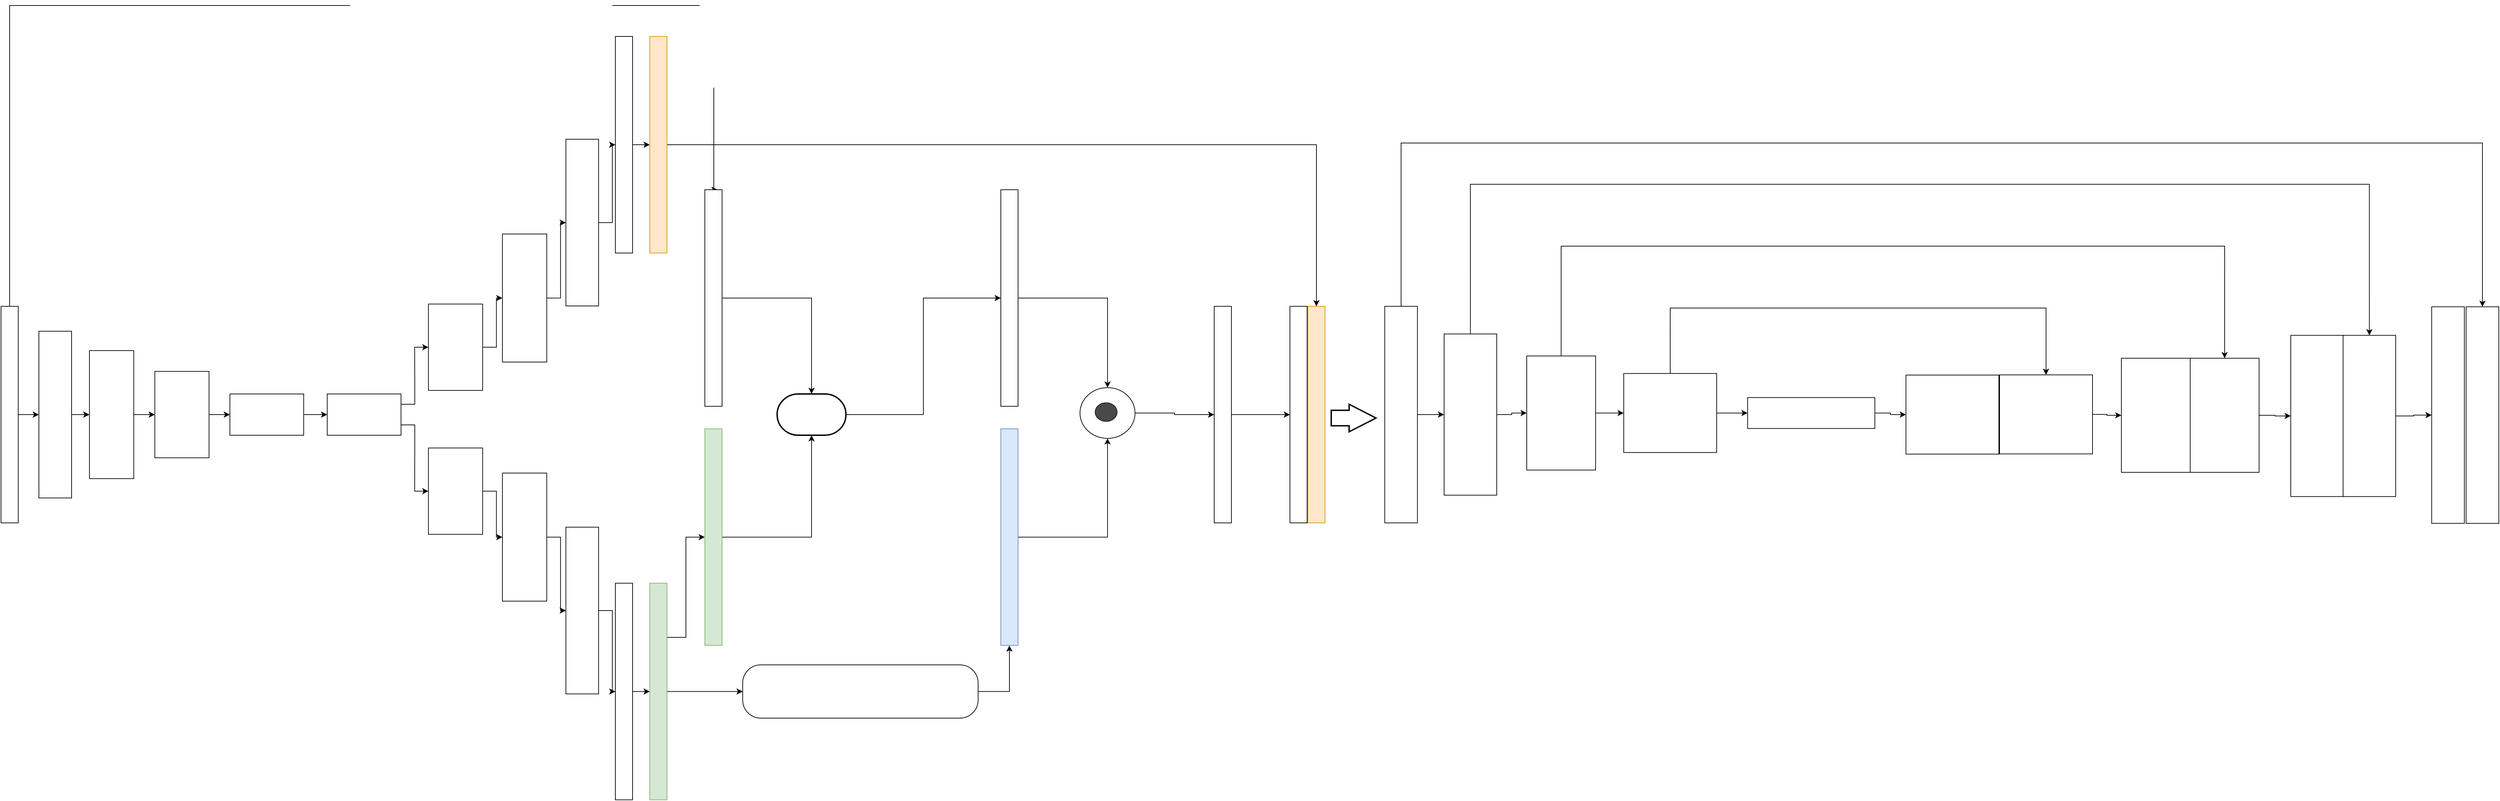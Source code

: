 <mxfile version="14.2.6" type="github">
  <diagram id="Co06z8hA1GL9u4y0MS8U" name="Page-1">
    <mxGraphModel dx="4152" dy="2192" grid="1" gridSize="10" guides="1" tooltips="1" connect="1" arrows="1" fold="1" page="1" pageScale="1" pageWidth="1920" pageHeight="1200" math="0" shadow="0">
      <root>
        <mxCell id="0" />
        <mxCell id="1" parent="0" />
        <mxCell id="M1MvqmyT8SCQ5gQmqWjW-36" style="edgeStyle=orthogonalEdgeStyle;rounded=0;orthogonalLoop=1;jettySize=auto;html=1;exitX=1;exitY=0.5;exitDx=0;exitDy=0;entryX=1;entryY=0.75;entryDx=0;entryDy=0;" edge="1" parent="1" source="M1MvqmyT8SCQ5gQmqWjW-3" target="M1MvqmyT8SCQ5gQmqWjW-28">
          <mxGeometry relative="1" as="geometry">
            <Array as="points">
              <mxPoint x="55" y="120" />
              <mxPoint x="1078" y="120" />
              <mxPoint x="1078" y="388" />
            </Array>
          </mxGeometry>
        </mxCell>
        <mxCell id="M1MvqmyT8SCQ5gQmqWjW-77" style="edgeStyle=orthogonalEdgeStyle;rounded=0;orthogonalLoop=1;jettySize=auto;html=1;exitX=0.5;exitY=1;exitDx=0;exitDy=0;entryX=0.5;entryY=0;entryDx=0;entryDy=0;" edge="1" parent="1" source="M1MvqmyT8SCQ5gQmqWjW-3" target="M1MvqmyT8SCQ5gQmqWjW-4">
          <mxGeometry relative="1" as="geometry" />
        </mxCell>
        <mxCell id="M1MvqmyT8SCQ5gQmqWjW-3" value="" style="rounded=0;whiteSpace=wrap;html=1;rotation=-90;" vertex="1" parent="1">
          <mxGeometry x="-102.5" y="702.5" width="315" height="25" as="geometry" />
        </mxCell>
        <mxCell id="M1MvqmyT8SCQ5gQmqWjW-78" style="edgeStyle=orthogonalEdgeStyle;rounded=0;orthogonalLoop=1;jettySize=auto;html=1;exitX=0.5;exitY=1;exitDx=0;exitDy=0;entryX=0.5;entryY=0;entryDx=0;entryDy=0;" edge="1" parent="1" source="M1MvqmyT8SCQ5gQmqWjW-4" target="M1MvqmyT8SCQ5gQmqWjW-5">
          <mxGeometry relative="1" as="geometry" />
        </mxCell>
        <mxCell id="M1MvqmyT8SCQ5gQmqWjW-4" value="" style="rounded=0;whiteSpace=wrap;html=1;rotation=-90;" vertex="1" parent="1">
          <mxGeometry y="691.26" width="242.5" height="47.5" as="geometry" />
        </mxCell>
        <mxCell id="M1MvqmyT8SCQ5gQmqWjW-79" style="edgeStyle=orthogonalEdgeStyle;rounded=0;orthogonalLoop=1;jettySize=auto;html=1;exitX=0.5;exitY=1;exitDx=0;exitDy=0;entryX=0.5;entryY=0;entryDx=0;entryDy=0;" edge="1" parent="1" source="M1MvqmyT8SCQ5gQmqWjW-5" target="M1MvqmyT8SCQ5gQmqWjW-6">
          <mxGeometry relative="1" as="geometry" />
        </mxCell>
        <mxCell id="M1MvqmyT8SCQ5gQmqWjW-5" value="" style="rounded=0;whiteSpace=wrap;html=1;rotation=-90;" vertex="1" parent="1">
          <mxGeometry x="110" y="682.82" width="186.25" height="64.39" as="geometry" />
        </mxCell>
        <mxCell id="M1MvqmyT8SCQ5gQmqWjW-80" style="edgeStyle=orthogonalEdgeStyle;rounded=0;orthogonalLoop=1;jettySize=auto;html=1;exitX=0.5;exitY=1;exitDx=0;exitDy=0;entryX=0.5;entryY=0;entryDx=0;entryDy=0;" edge="1" parent="1" source="M1MvqmyT8SCQ5gQmqWjW-6" target="M1MvqmyT8SCQ5gQmqWjW-8">
          <mxGeometry relative="1" as="geometry" />
        </mxCell>
        <mxCell id="M1MvqmyT8SCQ5gQmqWjW-6" value="" style="rounded=0;whiteSpace=wrap;html=1;rotation=-90;" vertex="1" parent="1">
          <mxGeometry x="242.5" y="675.62" width="125.63" height="78.76" as="geometry" />
        </mxCell>
        <mxCell id="M1MvqmyT8SCQ5gQmqWjW-81" style="edgeStyle=orthogonalEdgeStyle;rounded=0;orthogonalLoop=1;jettySize=auto;html=1;exitX=0.5;exitY=1;exitDx=0;exitDy=0;entryX=0.5;entryY=0;entryDx=0;entryDy=0;" edge="1" parent="1" source="M1MvqmyT8SCQ5gQmqWjW-8" target="M1MvqmyT8SCQ5gQmqWjW-9">
          <mxGeometry relative="1" as="geometry" />
        </mxCell>
        <mxCell id="M1MvqmyT8SCQ5gQmqWjW-8" value="" style="rounded=0;whiteSpace=wrap;html=1;rotation=-90;" vertex="1" parent="1">
          <mxGeometry x="398.6" y="661.4" width="60" height="107.2" as="geometry" />
        </mxCell>
        <mxCell id="M1MvqmyT8SCQ5gQmqWjW-82" style="edgeStyle=orthogonalEdgeStyle;rounded=0;orthogonalLoop=1;jettySize=auto;html=1;exitX=0.75;exitY=1;exitDx=0;exitDy=0;entryX=0.5;entryY=0;entryDx=0;entryDy=0;" edge="1" parent="1" source="M1MvqmyT8SCQ5gQmqWjW-9" target="M1MvqmyT8SCQ5gQmqWjW-13">
          <mxGeometry relative="1" as="geometry" />
        </mxCell>
        <mxCell id="M1MvqmyT8SCQ5gQmqWjW-83" style="edgeStyle=orthogonalEdgeStyle;rounded=0;orthogonalLoop=1;jettySize=auto;html=1;exitX=0.25;exitY=1;exitDx=0;exitDy=0;entryX=0.5;entryY=0;entryDx=0;entryDy=0;" edge="1" parent="1" source="M1MvqmyT8SCQ5gQmqWjW-9" target="M1MvqmyT8SCQ5gQmqWjW-17">
          <mxGeometry relative="1" as="geometry" />
        </mxCell>
        <mxCell id="M1MvqmyT8SCQ5gQmqWjW-9" value="" style="rounded=0;whiteSpace=wrap;html=1;rotation=-90;" vertex="1" parent="1">
          <mxGeometry x="540" y="661.4" width="60" height="107.2" as="geometry" />
        </mxCell>
        <mxCell id="M1MvqmyT8SCQ5gQmqWjW-87" style="edgeStyle=orthogonalEdgeStyle;rounded=0;orthogonalLoop=1;jettySize=auto;html=1;exitX=0.5;exitY=1;exitDx=0;exitDy=0;entryX=0.5;entryY=0;entryDx=0;entryDy=0;" edge="1" parent="1" source="M1MvqmyT8SCQ5gQmqWjW-10" target="M1MvqmyT8SCQ5gQmqWjW-30">
          <mxGeometry relative="1" as="geometry" />
        </mxCell>
        <mxCell id="M1MvqmyT8SCQ5gQmqWjW-10" value="" style="rounded=0;whiteSpace=wrap;html=1;rotation=-90;" vertex="1" parent="1">
          <mxGeometry x="790" y="310" width="315" height="25" as="geometry" />
        </mxCell>
        <mxCell id="M1MvqmyT8SCQ5gQmqWjW-86" style="edgeStyle=orthogonalEdgeStyle;rounded=0;orthogonalLoop=1;jettySize=auto;html=1;exitX=0.5;exitY=1;exitDx=0;exitDy=0;entryX=0.5;entryY=0;entryDx=0;entryDy=0;" edge="1" parent="1" source="M1MvqmyT8SCQ5gQmqWjW-11" target="M1MvqmyT8SCQ5gQmqWjW-10">
          <mxGeometry relative="1" as="geometry" />
        </mxCell>
        <mxCell id="M1MvqmyT8SCQ5gQmqWjW-11" value="" style="rounded=0;whiteSpace=wrap;html=1;rotation=-90;" vertex="1" parent="1">
          <mxGeometry x="765.63" y="412" width="242.5" height="47.5" as="geometry" />
        </mxCell>
        <mxCell id="M1MvqmyT8SCQ5gQmqWjW-85" style="edgeStyle=orthogonalEdgeStyle;rounded=0;orthogonalLoop=1;jettySize=auto;html=1;exitX=0.5;exitY=1;exitDx=0;exitDy=0;entryX=0.5;entryY=0;entryDx=0;entryDy=0;" edge="1" parent="1" source="M1MvqmyT8SCQ5gQmqWjW-12" target="M1MvqmyT8SCQ5gQmqWjW-11">
          <mxGeometry relative="1" as="geometry" />
        </mxCell>
        <mxCell id="M1MvqmyT8SCQ5gQmqWjW-12" value="" style="rounded=0;whiteSpace=wrap;html=1;rotation=-90;" vertex="1" parent="1">
          <mxGeometry x="710" y="513.25" width="186.25" height="64.39" as="geometry" />
        </mxCell>
        <mxCell id="M1MvqmyT8SCQ5gQmqWjW-84" style="edgeStyle=orthogonalEdgeStyle;rounded=0;orthogonalLoop=1;jettySize=auto;html=1;exitX=0.5;exitY=1;exitDx=0;exitDy=0;" edge="1" parent="1" source="M1MvqmyT8SCQ5gQmqWjW-13" target="M1MvqmyT8SCQ5gQmqWjW-12">
          <mxGeometry relative="1" as="geometry" />
        </mxCell>
        <mxCell id="M1MvqmyT8SCQ5gQmqWjW-13" value="" style="rounded=0;whiteSpace=wrap;html=1;rotation=-90;" vertex="1" parent="1">
          <mxGeometry x="640" y="577.64" width="125.63" height="78.76" as="geometry" />
        </mxCell>
        <mxCell id="M1MvqmyT8SCQ5gQmqWjW-88" style="edgeStyle=orthogonalEdgeStyle;rounded=0;orthogonalLoop=1;jettySize=auto;html=1;exitX=0.5;exitY=1;exitDx=0;exitDy=0;entryX=0.5;entryY=0;entryDx=0;entryDy=0;" edge="1" parent="1" source="M1MvqmyT8SCQ5gQmqWjW-17" target="M1MvqmyT8SCQ5gQmqWjW-18">
          <mxGeometry relative="1" as="geometry" />
        </mxCell>
        <mxCell id="M1MvqmyT8SCQ5gQmqWjW-17" value="" style="rounded=0;whiteSpace=wrap;html=1;rotation=-90;" vertex="1" parent="1">
          <mxGeometry x="639.995" y="786.995" width="125.63" height="78.76" as="geometry" />
        </mxCell>
        <mxCell id="M1MvqmyT8SCQ5gQmqWjW-89" style="edgeStyle=orthogonalEdgeStyle;rounded=0;orthogonalLoop=1;jettySize=auto;html=1;exitX=0.5;exitY=1;exitDx=0;exitDy=0;entryX=0.5;entryY=0;entryDx=0;entryDy=0;" edge="1" parent="1" source="M1MvqmyT8SCQ5gQmqWjW-18" target="M1MvqmyT8SCQ5gQmqWjW-19">
          <mxGeometry relative="1" as="geometry" />
        </mxCell>
        <mxCell id="M1MvqmyT8SCQ5gQmqWjW-18" value="" style="rounded=0;whiteSpace=wrap;html=1;rotation=-90;" vertex="1" parent="1">
          <mxGeometry x="710" y="861" width="186.25" height="64.39" as="geometry" />
        </mxCell>
        <mxCell id="M1MvqmyT8SCQ5gQmqWjW-90" style="edgeStyle=orthogonalEdgeStyle;rounded=0;orthogonalLoop=1;jettySize=auto;html=1;exitX=0.5;exitY=1;exitDx=0;exitDy=0;entryX=0.5;entryY=0;entryDx=0;entryDy=0;" edge="1" parent="1" source="M1MvqmyT8SCQ5gQmqWjW-19" target="M1MvqmyT8SCQ5gQmqWjW-20">
          <mxGeometry relative="1" as="geometry" />
        </mxCell>
        <mxCell id="M1MvqmyT8SCQ5gQmqWjW-19" value="" style="rounded=0;whiteSpace=wrap;html=1;rotation=-90;" vertex="1" parent="1">
          <mxGeometry x="765.63" y="976.25" width="242.5" height="47.5" as="geometry" />
        </mxCell>
        <mxCell id="M1MvqmyT8SCQ5gQmqWjW-91" style="edgeStyle=orthogonalEdgeStyle;rounded=0;orthogonalLoop=1;jettySize=auto;html=1;exitX=0.5;exitY=1;exitDx=0;exitDy=0;entryX=0.5;entryY=0;entryDx=0;entryDy=0;" edge="1" parent="1" source="M1MvqmyT8SCQ5gQmqWjW-20" target="M1MvqmyT8SCQ5gQmqWjW-29">
          <mxGeometry relative="1" as="geometry" />
        </mxCell>
        <mxCell id="M1MvqmyT8SCQ5gQmqWjW-20" value="" style="rounded=0;whiteSpace=wrap;html=1;rotation=-90;" vertex="1" parent="1">
          <mxGeometry x="790" y="1105.25" width="315" height="25" as="geometry" />
        </mxCell>
        <mxCell id="M1MvqmyT8SCQ5gQmqWjW-38" style="edgeStyle=orthogonalEdgeStyle;rounded=0;orthogonalLoop=1;jettySize=auto;html=1;exitX=1;exitY=0.5;exitDx=0;exitDy=0;entryX=0;entryY=0.5;entryDx=0;entryDy=0;" edge="1" parent="1" source="M1MvqmyT8SCQ5gQmqWjW-23" target="M1MvqmyT8SCQ5gQmqWjW-37">
          <mxGeometry relative="1" as="geometry" />
        </mxCell>
        <mxCell id="M1MvqmyT8SCQ5gQmqWjW-23" value="" style="rounded=1;whiteSpace=wrap;html=1;arcSize=34;" vertex="1" parent="1">
          <mxGeometry x="1120" y="1079" width="342" height="77.5" as="geometry" />
        </mxCell>
        <mxCell id="M1MvqmyT8SCQ5gQmqWjW-48" style="edgeStyle=orthogonalEdgeStyle;rounded=0;orthogonalLoop=1;jettySize=auto;html=1;exitX=1;exitY=0.5;exitDx=0;exitDy=0;exitPerimeter=0;entryX=0.5;entryY=0;entryDx=0;entryDy=0;" edge="1" parent="1" source="M1MvqmyT8SCQ5gQmqWjW-24" target="M1MvqmyT8SCQ5gQmqWjW-47">
          <mxGeometry relative="1" as="geometry" />
        </mxCell>
        <mxCell id="M1MvqmyT8SCQ5gQmqWjW-24" value="" style="verticalLabelPosition=bottom;verticalAlign=top;html=1;shape=mxgraph.flowchart.on-page_reference;" vertex="1" parent="1">
          <mxGeometry x="1610" y="675.82" width="80" height="73.75" as="geometry" />
        </mxCell>
        <mxCell id="M1MvqmyT8SCQ5gQmqWjW-45" style="edgeStyle=orthogonalEdgeStyle;rounded=0;orthogonalLoop=1;jettySize=auto;html=1;exitX=0.5;exitY=1;exitDx=0;exitDy=0;entryX=0.5;entryY=0;entryDx=0;entryDy=0;entryPerimeter=0;" edge="1" parent="1" source="M1MvqmyT8SCQ5gQmqWjW-25" target="M1MvqmyT8SCQ5gQmqWjW-24">
          <mxGeometry relative="1" as="geometry" />
        </mxCell>
        <mxCell id="M1MvqmyT8SCQ5gQmqWjW-25" value="" style="rounded=0;whiteSpace=wrap;html=1;rotation=-90;" vertex="1" parent="1">
          <mxGeometry x="1350" y="532.95" width="315" height="25" as="geometry" />
        </mxCell>
        <mxCell id="M1MvqmyT8SCQ5gQmqWjW-40" style="edgeStyle=orthogonalEdgeStyle;rounded=0;orthogonalLoop=1;jettySize=auto;html=1;exitX=0.5;exitY=1;exitDx=0;exitDy=0;entryX=0.5;entryY=0;entryDx=0;entryDy=0;entryPerimeter=0;" edge="1" parent="1" source="M1MvqmyT8SCQ5gQmqWjW-28" target="M1MvqmyT8SCQ5gQmqWjW-39">
          <mxGeometry relative="1" as="geometry" />
        </mxCell>
        <mxCell id="M1MvqmyT8SCQ5gQmqWjW-28" value="" style="rounded=0;whiteSpace=wrap;html=1;rotation=-90;" vertex="1" parent="1">
          <mxGeometry x="920" y="532.95" width="315" height="25" as="geometry" />
        </mxCell>
        <mxCell id="M1MvqmyT8SCQ5gQmqWjW-34" style="edgeStyle=orthogonalEdgeStyle;rounded=0;orthogonalLoop=1;jettySize=auto;html=1;exitX=0.75;exitY=1;exitDx=0;exitDy=0;entryX=0.5;entryY=0;entryDx=0;entryDy=0;" edge="1" parent="1" source="M1MvqmyT8SCQ5gQmqWjW-29" target="M1MvqmyT8SCQ5gQmqWjW-31">
          <mxGeometry relative="1" as="geometry" />
        </mxCell>
        <mxCell id="M1MvqmyT8SCQ5gQmqWjW-35" style="edgeStyle=orthogonalEdgeStyle;rounded=0;orthogonalLoop=1;jettySize=auto;html=1;exitX=0.5;exitY=1;exitDx=0;exitDy=0;entryX=0;entryY=0.5;entryDx=0;entryDy=0;" edge="1" parent="1" source="M1MvqmyT8SCQ5gQmqWjW-29" target="M1MvqmyT8SCQ5gQmqWjW-23">
          <mxGeometry relative="1" as="geometry" />
        </mxCell>
        <mxCell id="M1MvqmyT8SCQ5gQmqWjW-29" value="" style="rounded=0;whiteSpace=wrap;html=1;rotation=-90;fillColor=#d5e8d4;strokeColor=#82b366;" vertex="1" parent="1">
          <mxGeometry x="840" y="1105.25" width="315" height="25" as="geometry" />
        </mxCell>
        <mxCell id="M1MvqmyT8SCQ5gQmqWjW-51" style="edgeStyle=orthogonalEdgeStyle;rounded=0;orthogonalLoop=1;jettySize=auto;html=1;exitX=0.5;exitY=1;exitDx=0;exitDy=0;" edge="1" parent="1" source="M1MvqmyT8SCQ5gQmqWjW-30" target="M1MvqmyT8SCQ5gQmqWjW-50">
          <mxGeometry relative="1" as="geometry" />
        </mxCell>
        <mxCell id="M1MvqmyT8SCQ5gQmqWjW-30" value="" style="rounded=0;whiteSpace=wrap;html=1;rotation=-90;fillColor=#ffe6cc;strokeColor=#d79b00;" vertex="1" parent="1">
          <mxGeometry x="840" y="310" width="315" height="25" as="geometry" />
        </mxCell>
        <mxCell id="M1MvqmyT8SCQ5gQmqWjW-41" style="edgeStyle=orthogonalEdgeStyle;rounded=0;orthogonalLoop=1;jettySize=auto;html=1;exitX=0.5;exitY=1;exitDx=0;exitDy=0;entryX=0.5;entryY=1;entryDx=0;entryDy=0;entryPerimeter=0;" edge="1" parent="1" source="M1MvqmyT8SCQ5gQmqWjW-31" target="M1MvqmyT8SCQ5gQmqWjW-39">
          <mxGeometry relative="1" as="geometry" />
        </mxCell>
        <mxCell id="M1MvqmyT8SCQ5gQmqWjW-31" value="" style="rounded=0;whiteSpace=wrap;html=1;rotation=-90;fillColor=#d5e8d4;strokeColor=#82b366;" vertex="1" parent="1">
          <mxGeometry x="920" y="880.7" width="315" height="25" as="geometry" />
        </mxCell>
        <mxCell id="M1MvqmyT8SCQ5gQmqWjW-46" style="edgeStyle=orthogonalEdgeStyle;rounded=0;orthogonalLoop=1;jettySize=auto;html=1;exitX=0.5;exitY=1;exitDx=0;exitDy=0;entryX=0.5;entryY=1;entryDx=0;entryDy=0;entryPerimeter=0;" edge="1" parent="1" source="M1MvqmyT8SCQ5gQmqWjW-37" target="M1MvqmyT8SCQ5gQmqWjW-24">
          <mxGeometry relative="1" as="geometry" />
        </mxCell>
        <mxCell id="M1MvqmyT8SCQ5gQmqWjW-37" value="" style="rounded=0;whiteSpace=wrap;html=1;rotation=-90;fillColor=#dae8fc;strokeColor=#6c8ebf;" vertex="1" parent="1">
          <mxGeometry x="1350" y="880.7" width="315" height="25" as="geometry" />
        </mxCell>
        <mxCell id="M1MvqmyT8SCQ5gQmqWjW-42" style="edgeStyle=orthogonalEdgeStyle;rounded=0;orthogonalLoop=1;jettySize=auto;html=1;exitX=1;exitY=0.5;exitDx=0;exitDy=0;exitPerimeter=0;entryX=0.5;entryY=0;entryDx=0;entryDy=0;" edge="1" parent="1" source="M1MvqmyT8SCQ5gQmqWjW-39" target="M1MvqmyT8SCQ5gQmqWjW-25">
          <mxGeometry relative="1" as="geometry" />
        </mxCell>
        <mxCell id="M1MvqmyT8SCQ5gQmqWjW-39" value="" style="strokeWidth=2;html=1;shape=mxgraph.flowchart.terminator;whiteSpace=wrap;" vertex="1" parent="1">
          <mxGeometry x="1170" y="684.99" width="100" height="60" as="geometry" />
        </mxCell>
        <mxCell id="M1MvqmyT8SCQ5gQmqWjW-52" style="edgeStyle=orthogonalEdgeStyle;rounded=0;orthogonalLoop=1;jettySize=auto;html=1;exitX=0.5;exitY=1;exitDx=0;exitDy=0;entryX=0.5;entryY=0;entryDx=0;entryDy=0;" edge="1" parent="1" source="M1MvqmyT8SCQ5gQmqWjW-47" target="M1MvqmyT8SCQ5gQmqWjW-49">
          <mxGeometry relative="1" as="geometry" />
        </mxCell>
        <mxCell id="M1MvqmyT8SCQ5gQmqWjW-47" value="" style="rounded=0;whiteSpace=wrap;html=1;rotation=-90;" vertex="1" parent="1">
          <mxGeometry x="1660" y="702.52" width="315" height="25" as="geometry" />
        </mxCell>
        <mxCell id="M1MvqmyT8SCQ5gQmqWjW-49" value="" style="rounded=0;whiteSpace=wrap;html=1;rotation=-90;" vertex="1" parent="1">
          <mxGeometry x="1770" y="702.52" width="315" height="25" as="geometry" />
        </mxCell>
        <mxCell id="M1MvqmyT8SCQ5gQmqWjW-50" value="" style="rounded=0;whiteSpace=wrap;html=1;rotation=-90;fillColor=#ffe6cc;strokeColor=#d79b00;" vertex="1" parent="1">
          <mxGeometry x="1796" y="702.52" width="315" height="25" as="geometry" />
        </mxCell>
        <mxCell id="M1MvqmyT8SCQ5gQmqWjW-72" style="edgeStyle=orthogonalEdgeStyle;rounded=0;orthogonalLoop=1;jettySize=auto;html=1;exitX=1;exitY=0.5;exitDx=0;exitDy=0;entryX=1;entryY=0.5;entryDx=0;entryDy=0;" edge="1" parent="1" source="M1MvqmyT8SCQ5gQmqWjW-53" target="M1MvqmyT8SCQ5gQmqWjW-71">
          <mxGeometry relative="1" as="geometry">
            <Array as="points">
              <mxPoint x="2076" y="320" />
              <mxPoint x="3648" y="320" />
            </Array>
          </mxGeometry>
        </mxCell>
        <mxCell id="M1MvqmyT8SCQ5gQmqWjW-93" style="edgeStyle=orthogonalEdgeStyle;rounded=0;orthogonalLoop=1;jettySize=auto;html=1;exitX=0.5;exitY=1;exitDx=0;exitDy=0;entryX=0.5;entryY=0;entryDx=0;entryDy=0;" edge="1" parent="1" source="M1MvqmyT8SCQ5gQmqWjW-53" target="M1MvqmyT8SCQ5gQmqWjW-57">
          <mxGeometry relative="1" as="geometry" />
        </mxCell>
        <mxCell id="M1MvqmyT8SCQ5gQmqWjW-53" value="" style="rounded=0;whiteSpace=wrap;html=1;rotation=-90;" vertex="1" parent="1">
          <mxGeometry x="1919" y="691.28" width="315" height="47.48" as="geometry" />
        </mxCell>
        <mxCell id="M1MvqmyT8SCQ5gQmqWjW-55" value="" style="verticalLabelPosition=bottom;verticalAlign=top;html=1;strokeWidth=2;shape=mxgraph.arrows2.arrow;dy=0.44;dx=39;notch=0;" vertex="1" parent="1">
          <mxGeometry x="1975" y="700" width="65" height="40" as="geometry" />
        </mxCell>
        <mxCell id="M1MvqmyT8SCQ5gQmqWjW-73" style="edgeStyle=orthogonalEdgeStyle;rounded=0;orthogonalLoop=1;jettySize=auto;html=1;exitX=1;exitY=0.5;exitDx=0;exitDy=0;entryX=1;entryY=0.5;entryDx=0;entryDy=0;" edge="1" parent="1" source="M1MvqmyT8SCQ5gQmqWjW-57" target="M1MvqmyT8SCQ5gQmqWjW-66">
          <mxGeometry relative="1" as="geometry">
            <Array as="points">
              <mxPoint x="2177" y="380" />
              <mxPoint x="3483" y="380" />
            </Array>
          </mxGeometry>
        </mxCell>
        <mxCell id="M1MvqmyT8SCQ5gQmqWjW-94" style="edgeStyle=orthogonalEdgeStyle;rounded=0;orthogonalLoop=1;jettySize=auto;html=1;exitX=0.5;exitY=1;exitDx=0;exitDy=0;entryX=0.5;entryY=0;entryDx=0;entryDy=0;" edge="1" parent="1" source="M1MvqmyT8SCQ5gQmqWjW-57" target="M1MvqmyT8SCQ5gQmqWjW-58">
          <mxGeometry relative="1" as="geometry" />
        </mxCell>
        <mxCell id="M1MvqmyT8SCQ5gQmqWjW-57" value="" style="rounded=0;whiteSpace=wrap;html=1;rotation=-90;" vertex="1" parent="1">
          <mxGeometry x="2060" y="676.77" width="234.47" height="76.43" as="geometry" />
        </mxCell>
        <mxCell id="M1MvqmyT8SCQ5gQmqWjW-74" style="edgeStyle=orthogonalEdgeStyle;rounded=0;orthogonalLoop=1;jettySize=auto;html=1;exitX=1;exitY=0.5;exitDx=0;exitDy=0;entryX=1;entryY=0.5;entryDx=0;entryDy=0;" edge="1" parent="1" source="M1MvqmyT8SCQ5gQmqWjW-58" target="M1MvqmyT8SCQ5gQmqWjW-64">
          <mxGeometry relative="1" as="geometry">
            <Array as="points">
              <mxPoint x="2309" y="470" />
              <mxPoint x="3273" y="470" />
            </Array>
          </mxGeometry>
        </mxCell>
        <mxCell id="M1MvqmyT8SCQ5gQmqWjW-95" style="edgeStyle=orthogonalEdgeStyle;rounded=0;orthogonalLoop=1;jettySize=auto;html=1;exitX=0.5;exitY=1;exitDx=0;exitDy=0;entryX=0.5;entryY=0;entryDx=0;entryDy=0;" edge="1" parent="1" source="M1MvqmyT8SCQ5gQmqWjW-58" target="M1MvqmyT8SCQ5gQmqWjW-59">
          <mxGeometry relative="1" as="geometry" />
        </mxCell>
        <mxCell id="M1MvqmyT8SCQ5gQmqWjW-58" value="" style="rounded=0;whiteSpace=wrap;html=1;rotation=-90;" vertex="1" parent="1">
          <mxGeometry x="2226.08" y="662.67" width="165.94" height="100.06" as="geometry" />
        </mxCell>
        <mxCell id="M1MvqmyT8SCQ5gQmqWjW-75" style="edgeStyle=orthogonalEdgeStyle;rounded=0;orthogonalLoop=1;jettySize=auto;html=1;exitX=1;exitY=0.5;exitDx=0;exitDy=0;entryX=1;entryY=0.5;entryDx=0;entryDy=0;" edge="1" parent="1" source="M1MvqmyT8SCQ5gQmqWjW-59" target="M1MvqmyT8SCQ5gQmqWjW-62">
          <mxGeometry relative="1" as="geometry">
            <Array as="points">
              <mxPoint x="2468" y="560" />
              <mxPoint x="3014" y="560" />
            </Array>
          </mxGeometry>
        </mxCell>
        <mxCell id="M1MvqmyT8SCQ5gQmqWjW-96" style="edgeStyle=orthogonalEdgeStyle;rounded=0;orthogonalLoop=1;jettySize=auto;html=1;exitX=0.5;exitY=1;exitDx=0;exitDy=0;entryX=0.5;entryY=0;entryDx=0;entryDy=0;" edge="1" parent="1" source="M1MvqmyT8SCQ5gQmqWjW-59" target="M1MvqmyT8SCQ5gQmqWjW-60">
          <mxGeometry relative="1" as="geometry" />
        </mxCell>
        <mxCell id="M1MvqmyT8SCQ5gQmqWjW-59" value="" style="rounded=0;whiteSpace=wrap;html=1;rotation=-90;" vertex="1" parent="1">
          <mxGeometry x="2410" y="645.18" width="114.96" height="135.03" as="geometry" />
        </mxCell>
        <mxCell id="M1MvqmyT8SCQ5gQmqWjW-97" style="edgeStyle=orthogonalEdgeStyle;rounded=0;orthogonalLoop=1;jettySize=auto;html=1;exitX=0.5;exitY=1;exitDx=0;exitDy=0;entryX=0.5;entryY=0;entryDx=0;entryDy=0;" edge="1" parent="1" source="M1MvqmyT8SCQ5gQmqWjW-60" target="M1MvqmyT8SCQ5gQmqWjW-61">
          <mxGeometry relative="1" as="geometry" />
        </mxCell>
        <mxCell id="M1MvqmyT8SCQ5gQmqWjW-60" value="" style="rounded=0;whiteSpace=wrap;html=1;rotation=-90;" vertex="1" parent="1">
          <mxGeometry x="2649.87" y="620.28" width="45" height="184.82" as="geometry" />
        </mxCell>
        <mxCell id="M1MvqmyT8SCQ5gQmqWjW-61" value="" style="rounded=0;whiteSpace=wrap;html=1;rotation=-90;" vertex="1" parent="1">
          <mxGeometry x="2820" y="647.47" width="114.96" height="135.03" as="geometry" />
        </mxCell>
        <mxCell id="M1MvqmyT8SCQ5gQmqWjW-98" style="edgeStyle=orthogonalEdgeStyle;rounded=0;orthogonalLoop=1;jettySize=auto;html=1;exitX=0.5;exitY=1;exitDx=0;exitDy=0;entryX=0.5;entryY=0;entryDx=0;entryDy=0;" edge="1" parent="1" source="M1MvqmyT8SCQ5gQmqWjW-62" target="M1MvqmyT8SCQ5gQmqWjW-63">
          <mxGeometry relative="1" as="geometry" />
        </mxCell>
        <mxCell id="M1MvqmyT8SCQ5gQmqWjW-62" value="" style="rounded=0;whiteSpace=wrap;html=1;rotation=-90;" vertex="1" parent="1">
          <mxGeometry x="2956" y="647.19" width="114.96" height="135.03" as="geometry" />
        </mxCell>
        <mxCell id="M1MvqmyT8SCQ5gQmqWjW-63" value="" style="rounded=0;whiteSpace=wrap;html=1;rotation=-90;" vertex="1" parent="1">
          <mxGeometry x="3090" y="665.97" width="165.94" height="100.06" as="geometry" />
        </mxCell>
        <mxCell id="M1MvqmyT8SCQ5gQmqWjW-99" style="edgeStyle=orthogonalEdgeStyle;rounded=0;orthogonalLoop=1;jettySize=auto;html=1;exitX=0.5;exitY=1;exitDx=0;exitDy=0;entryX=0.5;entryY=0;entryDx=0;entryDy=0;" edge="1" parent="1" source="M1MvqmyT8SCQ5gQmqWjW-64" target="M1MvqmyT8SCQ5gQmqWjW-65">
          <mxGeometry relative="1" as="geometry" />
        </mxCell>
        <mxCell id="M1MvqmyT8SCQ5gQmqWjW-64" value="" style="rounded=0;whiteSpace=wrap;html=1;rotation=-90;" vertex="1" parent="1">
          <mxGeometry x="3190" y="665.97" width="165.94" height="100.06" as="geometry" />
        </mxCell>
        <mxCell id="M1MvqmyT8SCQ5gQmqWjW-65" value="" style="rounded=0;whiteSpace=wrap;html=1;rotation=-90;" vertex="1" parent="1">
          <mxGeometry x="3290" y="678.77" width="234.47" height="76.43" as="geometry" />
        </mxCell>
        <mxCell id="M1MvqmyT8SCQ5gQmqWjW-100" style="edgeStyle=orthogonalEdgeStyle;rounded=0;orthogonalLoop=1;jettySize=auto;html=1;exitX=0.5;exitY=1;exitDx=0;exitDy=0;entryX=0.5;entryY=0;entryDx=0;entryDy=0;" edge="1" parent="1" source="M1MvqmyT8SCQ5gQmqWjW-66" target="M1MvqmyT8SCQ5gQmqWjW-70">
          <mxGeometry relative="1" as="geometry" />
        </mxCell>
        <mxCell id="M1MvqmyT8SCQ5gQmqWjW-66" value="" style="rounded=0;whiteSpace=wrap;html=1;rotation=-90;" vertex="1" parent="1">
          <mxGeometry x="3366" y="678.77" width="234.47" height="76.43" as="geometry" />
        </mxCell>
        <mxCell id="M1MvqmyT8SCQ5gQmqWjW-70" value="" style="rounded=0;whiteSpace=wrap;html=1;rotation=-90;" vertex="1" parent="1">
          <mxGeometry x="3440" y="691.96" width="315" height="47.48" as="geometry" />
        </mxCell>
        <mxCell id="M1MvqmyT8SCQ5gQmqWjW-71" value="" style="rounded=0;whiteSpace=wrap;html=1;rotation=-90;" vertex="1" parent="1">
          <mxGeometry x="3490" y="691.96" width="315" height="47.48" as="geometry" />
        </mxCell>
        <mxCell id="M1MvqmyT8SCQ5gQmqWjW-76" value="" style="verticalLabelPosition=bottom;verticalAlign=top;html=1;shape=mxgraph.flowchart.on-page_reference;fillColor=#1C1C1C;opacity=80;" vertex="1" parent="1">
          <mxGeometry x="1632" y="697.76" width="32" height="27.24" as="geometry" />
        </mxCell>
      </root>
    </mxGraphModel>
  </diagram>
</mxfile>
